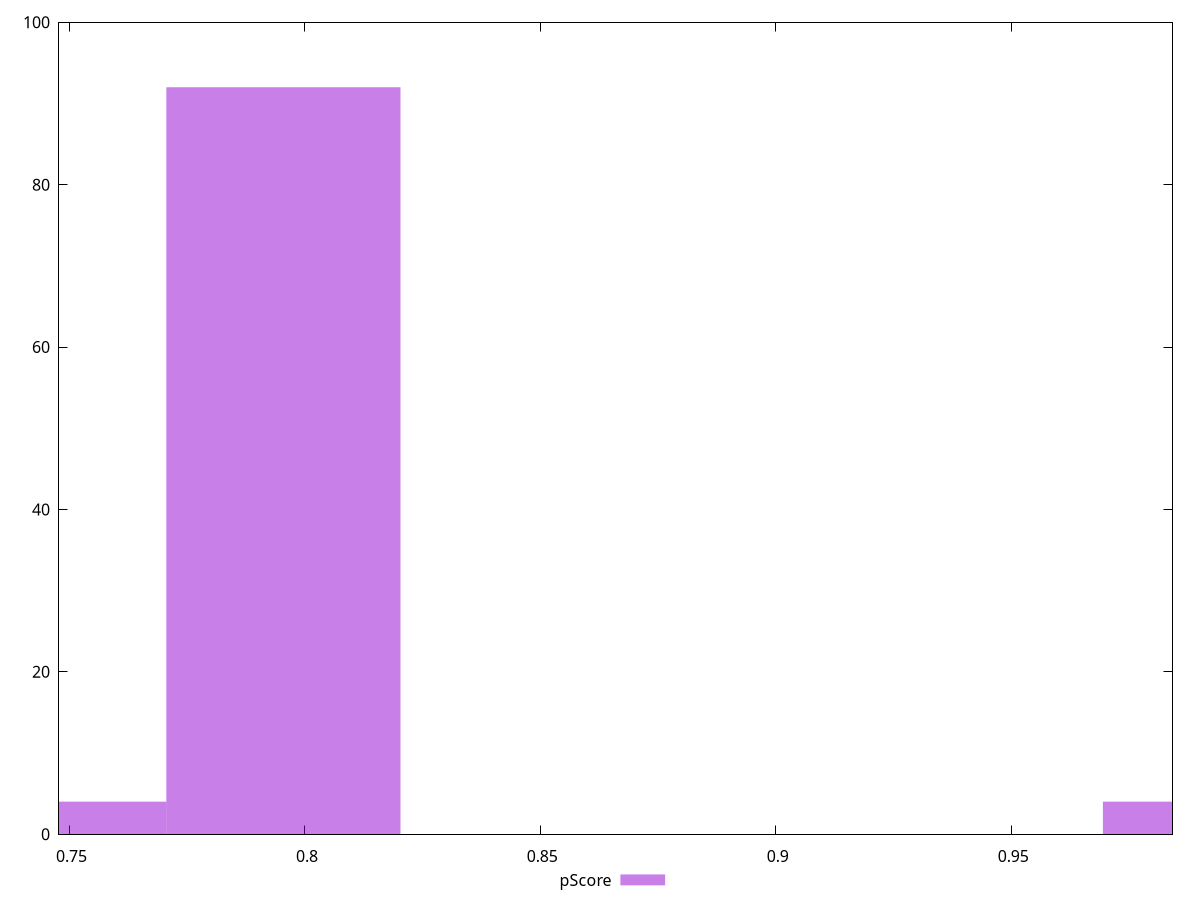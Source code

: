 reset

$pScore <<EOF
0.7954372501067285 92
0.9942965626334106 4
0.745722421975058 4
EOF

set key outside below
set boxwidth 0.04971482813167053
set xrange [0.7477894455682657:0.9842199374576777]
set yrange [0:100]
set trange [0:100]
set style fill transparent solid 0.5 noborder
set terminal svg size 640, 490 enhanced background rgb 'white'
set output "report_00025_2021-02-22T21:38:55.199Z/interactive/samples/pages+cached+noadtech+nomedia/pScore/histogram.svg"

plot $pScore title "pScore" with boxes

reset
